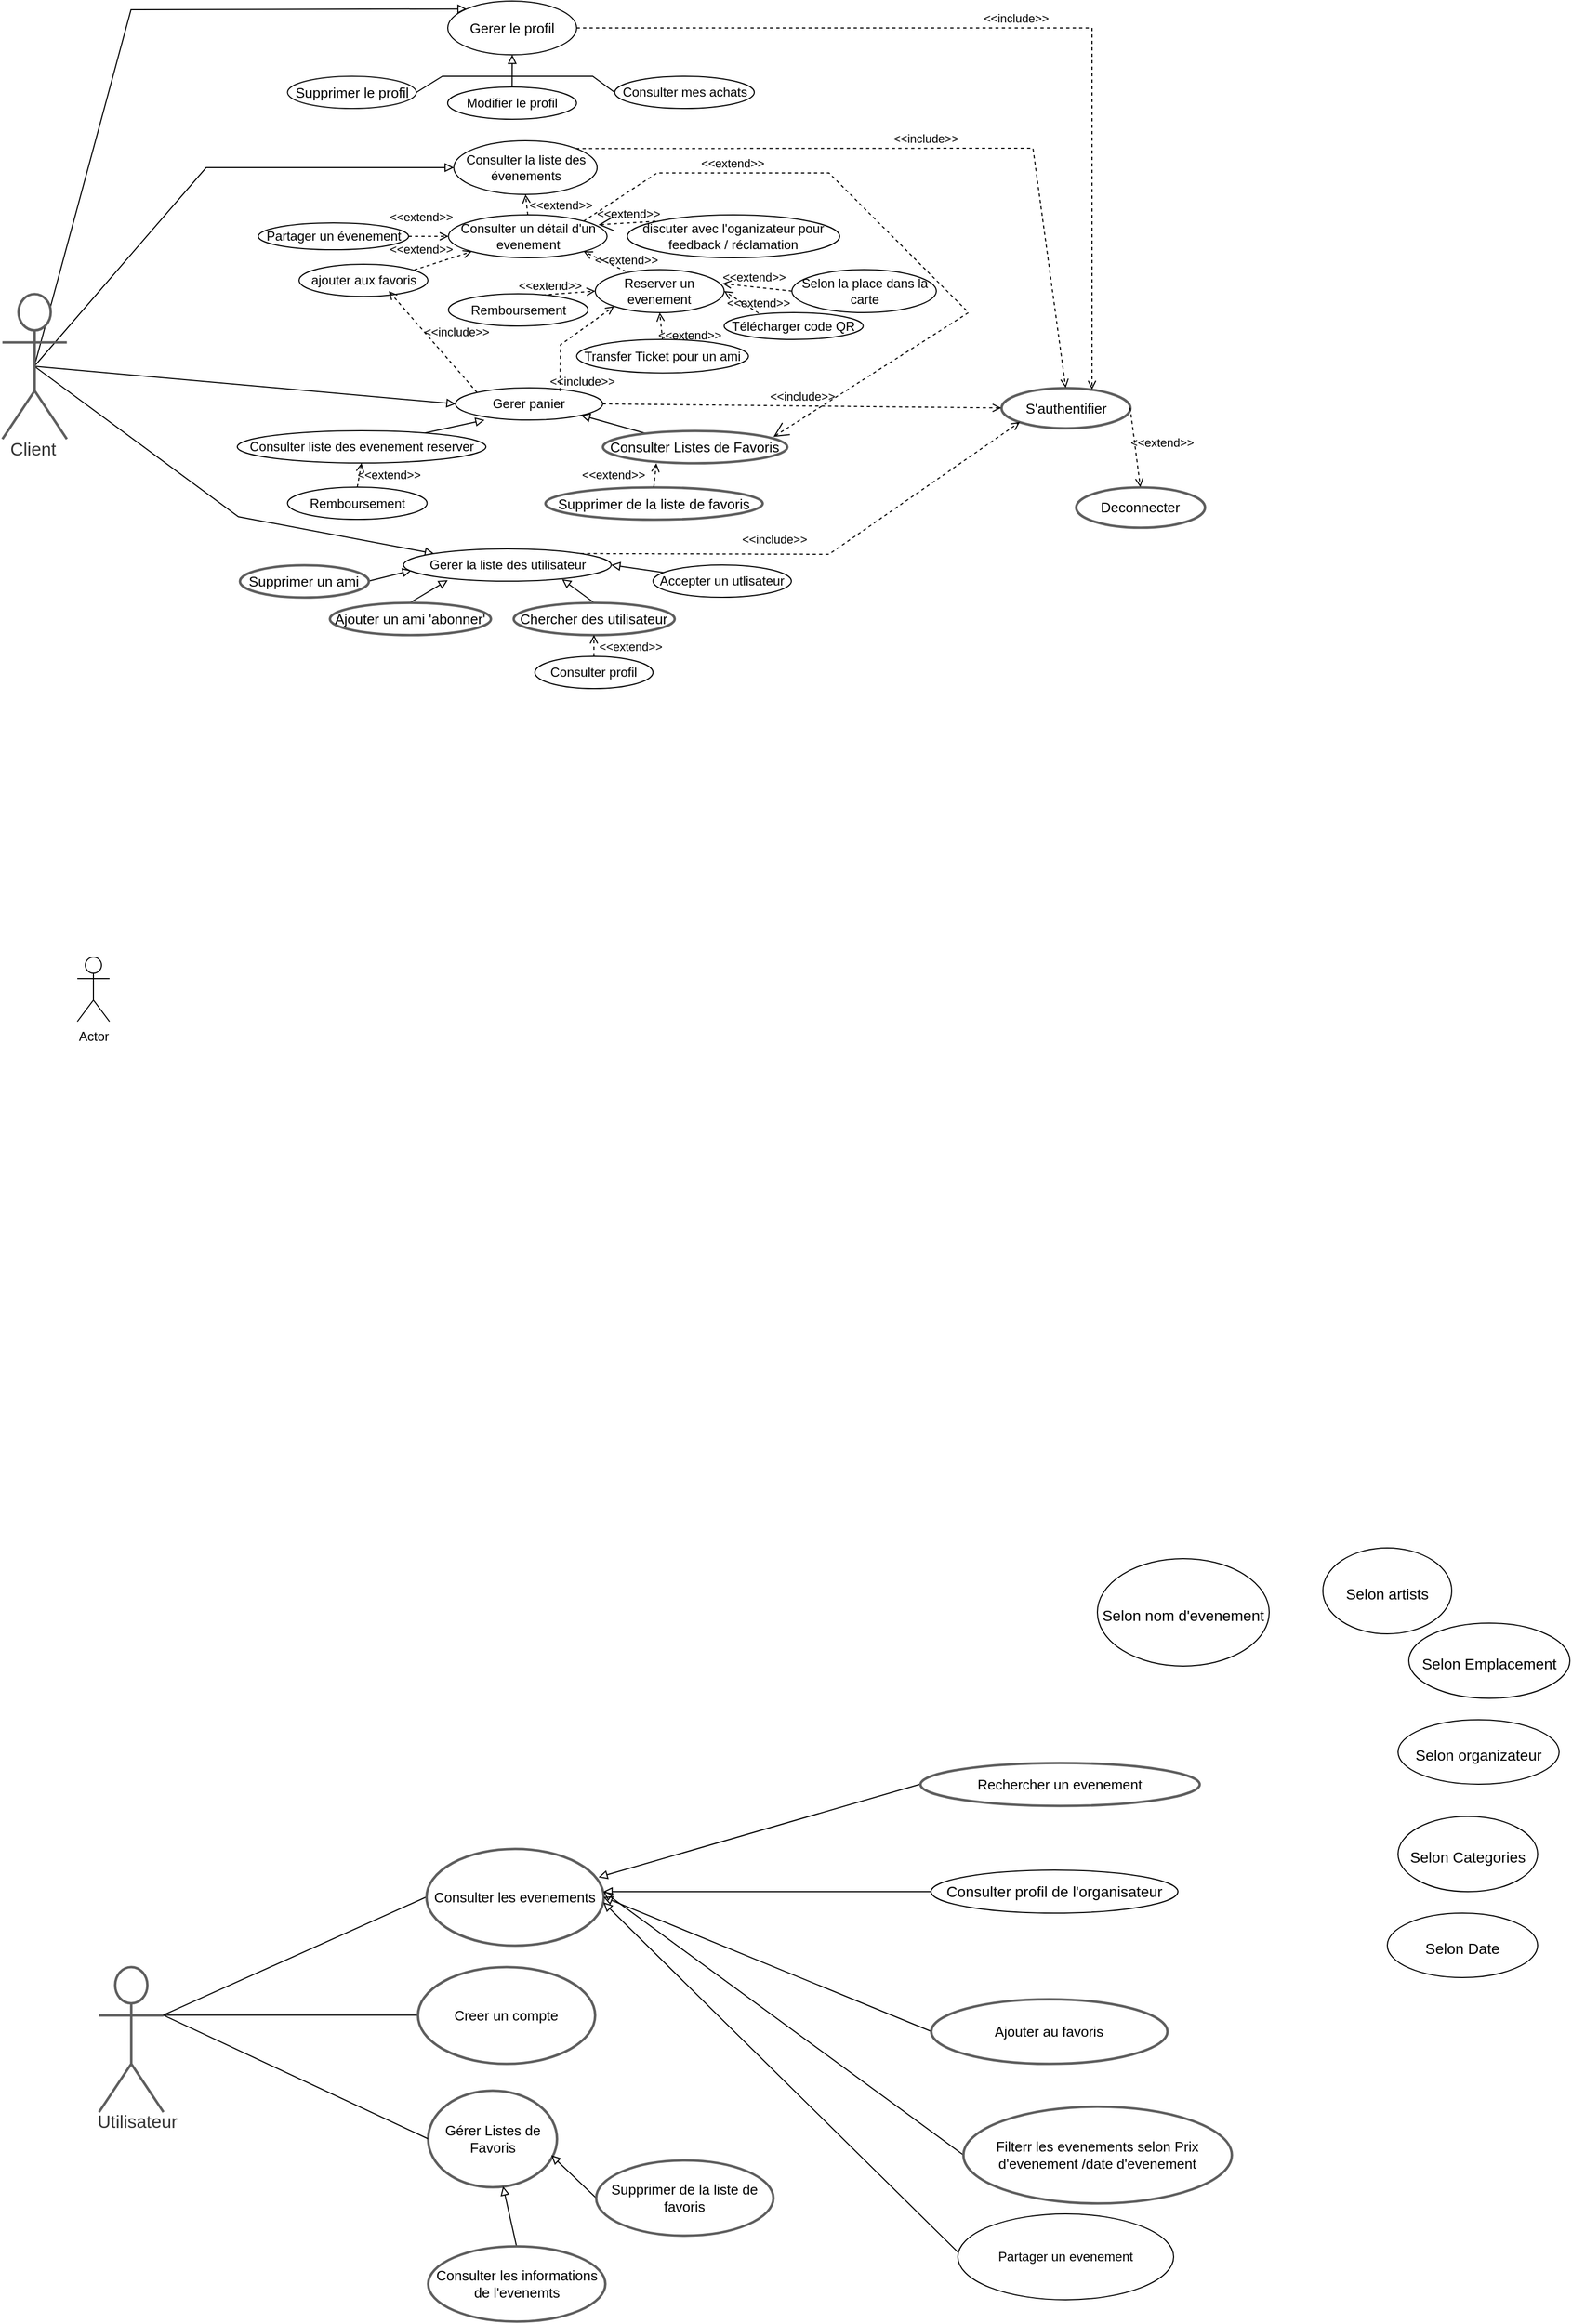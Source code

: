 <mxfile version="20.8.16" type="github">
  <diagram name="Page-1" id="ftNd-YgC9ZWd_KhuzdhC">
    <mxGraphModel dx="1050" dy="-297" grid="1" gridSize="10" guides="1" tooltips="1" connect="1" arrows="1" fold="1" page="1" pageScale="1" pageWidth="1169" pageHeight="827" math="0" shadow="0">
      <root>
        <mxCell id="0" />
        <mxCell id="1" parent="0" />
        <mxCell id="zlxw7EzZlGF5oyyQFBYH-38" style="edgeStyle=none;rounded=0;orthogonalLoop=1;jettySize=auto;html=1;exitX=0.5;exitY=0.5;exitDx=0;exitDy=0;exitPerimeter=0;entryX=0;entryY=0;entryDx=0;entryDy=0;endArrow=block;endFill=0;" parent="1" source="tYOuKYM6x3wthSHOWYr8-1" target="tYOuKYM6x3wthSHOWYr8-2" edge="1">
          <mxGeometry relative="1" as="geometry">
            <Array as="points">
              <mxPoint x="150" y="878" />
            </Array>
          </mxGeometry>
        </mxCell>
        <mxCell id="zlxw7EzZlGF5oyyQFBYH-39" style="edgeStyle=none;rounded=0;orthogonalLoop=1;jettySize=auto;html=1;exitX=0.5;exitY=0.5;exitDx=0;exitDy=0;exitPerimeter=0;entryX=0;entryY=0.5;entryDx=0;entryDy=0;endArrow=block;endFill=0;" parent="1" source="tYOuKYM6x3wthSHOWYr8-1" target="tYOuKYM6x3wthSHOWYr8-25" edge="1">
          <mxGeometry relative="1" as="geometry">
            <Array as="points">
              <mxPoint x="220" y="1025" />
            </Array>
          </mxGeometry>
        </mxCell>
        <mxCell id="zlxw7EzZlGF5oyyQFBYH-40" style="edgeStyle=none;rounded=0;orthogonalLoop=1;jettySize=auto;html=1;exitX=0.5;exitY=0.5;exitDx=0;exitDy=0;exitPerimeter=0;entryX=0;entryY=0.5;entryDx=0;entryDy=0;endArrow=block;endFill=0;" parent="1" source="tYOuKYM6x3wthSHOWYr8-1" target="zlxw7EzZlGF5oyyQFBYH-5" edge="1">
          <mxGeometry relative="1" as="geometry" />
        </mxCell>
        <mxCell id="zlxw7EzZlGF5oyyQFBYH-41" style="edgeStyle=none;rounded=0;orthogonalLoop=1;jettySize=auto;html=1;exitX=0.5;exitY=0.5;exitDx=0;exitDy=0;exitPerimeter=0;entryX=0;entryY=0;entryDx=0;entryDy=0;endArrow=block;endFill=0;" parent="1" source="tYOuKYM6x3wthSHOWYr8-1" target="tYOuKYM6x3wthSHOWYr8-19" edge="1">
          <mxGeometry relative="1" as="geometry">
            <Array as="points">
              <mxPoint x="250" y="1350" />
            </Array>
          </mxGeometry>
        </mxCell>
        <mxCell id="tYOuKYM6x3wthSHOWYr8-1" value="Client" style="html=1;overflow=block;blockSpacing=1;shape=umlActor;labelPosition=center;verticalLabelPosition=bottom;verticalAlign=top;whiteSpace=nowrap;fontSize=16.7;fontColor=#333333;align=center;spacing=0;strokeColor=#5e5e5e;strokeOpacity=100;rounded=1;absoluteArcSize=1;arcSize=9;strokeWidth=2.3;lucidId=Zoit8c.qYpQ7;" parent="1" vertex="1">
          <mxGeometry x="30" y="1142.5" width="60" height="135" as="geometry" />
        </mxCell>
        <mxCell id="tYOuKYM6x3wthSHOWYr8-2" value="Gerer le profil" style="html=1;overflow=block;blockSpacing=1;whiteSpace=wrap;ellipse;fontSize=13;spacing=3.8;strokeColor=#030303;strokeOpacity=100;rounded=1;absoluteArcSize=1;arcSize=9;strokeWidth=1;lucidId=3sitsereLQRn;" parent="1" vertex="1">
          <mxGeometry x="445" y="870" width="120" height="50" as="geometry" />
        </mxCell>
        <mxCell id="zlxw7EzZlGF5oyyQFBYH-35" style="edgeStyle=none;rounded=0;orthogonalLoop=1;jettySize=auto;html=1;exitX=0.5;exitY=0;exitDx=0;exitDy=0;entryX=0.213;entryY=0.97;entryDx=0;entryDy=0;entryPerimeter=0;endArrow=block;endFill=0;" parent="1" source="tYOuKYM6x3wthSHOWYr8-7" target="tYOuKYM6x3wthSHOWYr8-19" edge="1">
          <mxGeometry relative="1" as="geometry" />
        </mxCell>
        <mxCell id="tYOuKYM6x3wthSHOWYr8-7" value="Ajouter un ami &#39;abonner&#39;" style="html=1;overflow=block;blockSpacing=1;whiteSpace=wrap;ellipse;fontSize=13;spacing=3.8;strokeColor=#5e5e5e;strokeOpacity=100;rounded=1;absoluteArcSize=1;arcSize=9;strokeWidth=2.3;lucidId=yuiteOMJiaQA;" parent="1" vertex="1">
          <mxGeometry x="335" y="1430" width="150" height="30" as="geometry" />
        </mxCell>
        <mxCell id="zlxw7EzZlGF5oyyQFBYH-32" style="edgeStyle=none;rounded=0;orthogonalLoop=1;jettySize=auto;html=1;exitX=1;exitY=0.5;exitDx=0;exitDy=0;entryX=0.039;entryY=0.667;entryDx=0;entryDy=0;entryPerimeter=0;endArrow=block;endFill=0;" parent="1" source="tYOuKYM6x3wthSHOWYr8-9" target="tYOuKYM6x3wthSHOWYr8-19" edge="1">
          <mxGeometry relative="1" as="geometry" />
        </mxCell>
        <mxCell id="tYOuKYM6x3wthSHOWYr8-9" value="Supprimer un ami" style="html=1;overflow=block;blockSpacing=1;whiteSpace=wrap;ellipse;fontSize=13;spacing=3.8;strokeColor=#5e5e5e;strokeOpacity=100;rounded=1;absoluteArcSize=1;arcSize=9;strokeWidth=2.3;lucidId=Juitxt.MBrJM;" parent="1" vertex="1">
          <mxGeometry x="251.25" y="1395" width="120" height="30" as="geometry" />
        </mxCell>
        <mxCell id="zlxw7EzZlGF5oyyQFBYH-36" style="edgeStyle=none;rounded=0;orthogonalLoop=1;jettySize=auto;html=1;exitX=0.5;exitY=0;exitDx=0;exitDy=0;entryX=0.763;entryY=0.939;entryDx=0;entryDy=0;entryPerimeter=0;endArrow=block;endFill=0;" parent="1" source="tYOuKYM6x3wthSHOWYr8-11" target="tYOuKYM6x3wthSHOWYr8-19" edge="1">
          <mxGeometry relative="1" as="geometry" />
        </mxCell>
        <mxCell id="tYOuKYM6x3wthSHOWYr8-11" value="Chercher des utilisateur" style="html=1;overflow=block;blockSpacing=1;whiteSpace=wrap;ellipse;fontSize=13;spacing=3.8;strokeColor=#5e5e5e;strokeOpacity=100;rounded=1;absoluteArcSize=1;arcSize=9;strokeWidth=2.3;lucidId=SuitE4AoL12q;" parent="1" vertex="1">
          <mxGeometry x="506.13" y="1430" width="150" height="30" as="geometry" />
        </mxCell>
        <mxCell id="tYOuKYM6x3wthSHOWYr8-42" style="rounded=0;orthogonalLoop=1;jettySize=auto;html=1;entryX=0.5;entryY=1;entryDx=0;entryDy=0;endArrow=block;endFill=0;" parent="1" source="tYOuKYM6x3wthSHOWYr8-13" target="tYOuKYM6x3wthSHOWYr8-2" edge="1">
          <mxGeometry relative="1" as="geometry" />
        </mxCell>
        <mxCell id="tYOuKYM6x3wthSHOWYr8-13" value="Modifier le profil" style="ellipse;whiteSpace=wrap;html=1;" parent="1" vertex="1">
          <mxGeometry x="444.88" y="950" width="120" height="30" as="geometry" />
        </mxCell>
        <mxCell id="tYOuKYM6x3wthSHOWYr8-14" value="Reserver un evenement" style="ellipse;whiteSpace=wrap;html=1;" parent="1" vertex="1">
          <mxGeometry x="582.38" y="1120" width="120" height="40" as="geometry" />
        </mxCell>
        <mxCell id="tYOuKYM6x3wthSHOWYr8-16" value="Remboursement " style="ellipse;whiteSpace=wrap;html=1;" parent="1" vertex="1">
          <mxGeometry x="445.63" y="1142.5" width="130" height="30" as="geometry" />
        </mxCell>
        <mxCell id="tYOuKYM6x3wthSHOWYr8-18" value="Télécharger code QR" style="ellipse;whiteSpace=wrap;html=1;" parent="1" vertex="1">
          <mxGeometry x="702.38" y="1160" width="129.5" height="25" as="geometry" />
        </mxCell>
        <mxCell id="tYOuKYM6x3wthSHOWYr8-19" value="Gerer la liste des utilisateur" style="ellipse;whiteSpace=wrap;html=1;" parent="1" vertex="1">
          <mxGeometry x="403.75" y="1380" width="193.5" height="30" as="geometry" />
        </mxCell>
        <mxCell id="tYOuKYM6x3wthSHOWYr8-20" value="S&#39;authentifier" style="html=1;overflow=block;blockSpacing=1;whiteSpace=wrap;ellipse;fontSize=13;spacing=3.8;strokeColor=#5e5e5e;strokeOpacity=100;rounded=1;absoluteArcSize=1;arcSize=9;strokeWidth=2.3;lucidId=XvitAHHM73nt;" parent="1" vertex="1">
          <mxGeometry x="960.5" y="1230" width="120" height="37.5" as="geometry" />
        </mxCell>
        <mxCell id="tYOuKYM6x3wthSHOWYr8-22" value="Deconnecter" style="html=1;overflow=block;blockSpacing=1;whiteSpace=wrap;ellipse;fontSize=13;spacing=3.8;strokeColor=#5e5e5e;strokeOpacity=100;rounded=1;absoluteArcSize=1;arcSize=9;strokeWidth=2.3;lucidId=XvitmW9DInrr;" parent="1" vertex="1">
          <mxGeometry x="1030" y="1322.5" width="120" height="37.5" as="geometry" />
        </mxCell>
        <mxCell id="tYOuKYM6x3wthSHOWYr8-24" value="Supprimer le profil" style="html=1;overflow=block;blockSpacing=1;whiteSpace=wrap;ellipse;fontSize=13;spacing=3.8;strokeColor=#121212;strokeOpacity=100;rounded=1;absoluteArcSize=1;arcSize=9;strokeWidth=1;lucidId=jtitNFk_JNwB;" parent="1" vertex="1">
          <mxGeometry x="295.75" y="940" width="120" height="30" as="geometry" />
        </mxCell>
        <mxCell id="tYOuKYM6x3wthSHOWYr8-25" value="Consulter la liste des évenements" style="ellipse;whiteSpace=wrap;html=1;" parent="1" vertex="1">
          <mxGeometry x="450.63" y="1000" width="133.5" height="50" as="geometry" />
        </mxCell>
        <mxCell id="tYOuKYM6x3wthSHOWYr8-27" value="discuter avec l&#39;oganizateur pour feedback / réclamation" style="ellipse;whiteSpace=wrap;html=1;" parent="1" vertex="1">
          <mxGeometry x="612.25" y="1069" width="197.75" height="40" as="geometry" />
        </mxCell>
        <mxCell id="tYOuKYM6x3wthSHOWYr8-28" value="Transfer Ticket pour un ami" style="ellipse;whiteSpace=wrap;html=1;" parent="1" vertex="1">
          <mxGeometry x="565" y="1185" width="160" height="31.25" as="geometry" />
        </mxCell>
        <mxCell id="tYOuKYM6x3wthSHOWYr8-30" value="Partager un évenement" style="ellipse;whiteSpace=wrap;html=1;" parent="1" vertex="1">
          <mxGeometry x="268.5" y="1076.5" width="140" height="25" as="geometry" />
        </mxCell>
        <mxCell id="tYOuKYM6x3wthSHOWYr8-32" value="Consulter un détail d&#39;un evenement" style="ellipse;whiteSpace=wrap;html=1;" parent="1" vertex="1">
          <mxGeometry x="445.63" y="1069" width="147.75" height="40" as="geometry" />
        </mxCell>
        <mxCell id="tYOuKYM6x3wthSHOWYr8-35" value="Consulter mes achats" style="ellipse;whiteSpace=wrap;html=1;" parent="1" vertex="1">
          <mxGeometry x="600.5" y="940" width="130" height="30" as="geometry" />
        </mxCell>
        <mxCell id="tYOuKYM6x3wthSHOWYr8-39" value="" style="endArrow=none;html=1;rounded=0;exitX=1;exitY=0.5;exitDx=0;exitDy=0;entryX=0;entryY=0.5;entryDx=0;entryDy=0;" parent="1" source="tYOuKYM6x3wthSHOWYr8-24" target="tYOuKYM6x3wthSHOWYr8-35" edge="1">
          <mxGeometry width="50" height="50" relative="1" as="geometry">
            <mxPoint x="422.12" y="930.23" as="sourcePoint" />
            <mxPoint x="465" y="930" as="targetPoint" />
            <Array as="points">
              <mxPoint x="440" y="940" />
              <mxPoint x="580" y="940" />
            </Array>
          </mxGeometry>
        </mxCell>
        <mxCell id="tYOuKYM6x3wthSHOWYr8-50" value="Actor" style="shape=umlActor;verticalLabelPosition=bottom;verticalAlign=top;html=1;outlineConnect=0;" parent="1" vertex="1">
          <mxGeometry x="100" y="1760" width="30" height="60" as="geometry" />
        </mxCell>
        <mxCell id="tYOuKYM6x3wthSHOWYr8-86" style="rounded=0;orthogonalLoop=1;jettySize=auto;html=1;exitX=1;exitY=0.333;exitDx=0;exitDy=0;exitPerimeter=0;entryX=0;entryY=0.5;entryDx=0;entryDy=0;endArrow=none;endFill=0;" parent="1" source="tYOuKYM6x3wthSHOWYr8-88" target="tYOuKYM6x3wthSHOWYr8-89" edge="1">
          <mxGeometry relative="1" as="geometry" />
        </mxCell>
        <mxCell id="tYOuKYM6x3wthSHOWYr8-87" style="edgeStyle=none;rounded=0;orthogonalLoop=1;jettySize=auto;html=1;exitX=1;exitY=0.333;exitDx=0;exitDy=0;exitPerimeter=0;entryX=0;entryY=0.5;entryDx=0;entryDy=0;endArrow=none;endFill=0;" parent="1" source="tYOuKYM6x3wthSHOWYr8-88" target="tYOuKYM6x3wthSHOWYr8-91" edge="1">
          <mxGeometry relative="1" as="geometry" />
        </mxCell>
        <mxCell id="tYOuKYM6x3wthSHOWYr8-88" value="Utilisateur" style="html=1;overflow=block;blockSpacing=1;shape=umlActor;labelPosition=center;verticalLabelPosition=bottom;verticalAlign=top;whiteSpace=nowrap;fontSize=16.7;fontColor=#333333;align=center;spacing=0;strokeColor=#5e5e5e;strokeOpacity=100;rounded=1;absoluteArcSize=1;arcSize=9;strokeWidth=2.3;lucidId=8mitzC-ZQj-q;" parent="1" vertex="1">
          <mxGeometry x="120" y="2700" width="60" height="135" as="geometry" />
        </mxCell>
        <mxCell id="tYOuKYM6x3wthSHOWYr8-89" value="Consulter les evenements" style="html=1;overflow=block;blockSpacing=1;whiteSpace=wrap;ellipse;fontSize=13;spacing=3.8;strokeColor=#5e5e5e;strokeOpacity=100;rounded=1;absoluteArcSize=1;arcSize=9;strokeWidth=2.3;lucidId=soitjvf58P_N;" parent="1" vertex="1">
          <mxGeometry x="425" y="2590" width="165" height="90" as="geometry" />
        </mxCell>
        <mxCell id="tYOuKYM6x3wthSHOWYr8-90" value="" style="html=1;jettySize=18;whiteSpace=wrap;fontSize=13;strokeColor=#5E5E5E;strokeWidth=1.5;rounded=1;arcSize=12;edgeStyle=orthogonalEdgeStyle;startArrow=none;endArrow=block;endFill=1;lucidId=mpitS5lhm7C1;" parent="1" edge="1">
          <mxGeometry width="100" height="100" relative="1" as="geometry">
            <Array as="points" />
            <mxPoint x="676" y="2759" as="sourcePoint" />
            <mxPoint x="676" y="2759" as="targetPoint" />
          </mxGeometry>
        </mxCell>
        <mxCell id="tYOuKYM6x3wthSHOWYr8-91" value="Creer un compte" style="html=1;overflow=block;blockSpacing=1;whiteSpace=wrap;ellipse;fontSize=13;spacing=3.8;strokeColor=#5e5e5e;strokeOpacity=100;rounded=1;absoluteArcSize=1;arcSize=9;strokeWidth=2.3;lucidId=KpitLF8Kvkj4;" parent="1" vertex="1">
          <mxGeometry x="417" y="2700" width="165" height="90" as="geometry" />
        </mxCell>
        <mxCell id="tYOuKYM6x3wthSHOWYr8-92" style="edgeStyle=none;rounded=0;orthogonalLoop=1;jettySize=auto;html=1;exitX=0;exitY=0.5;exitDx=0;exitDy=0;entryX=0.972;entryY=0.296;entryDx=0;entryDy=0;fontSize=14;endArrow=block;endFill=0;entryPerimeter=0;" parent="1" source="tYOuKYM6x3wthSHOWYr8-93" target="tYOuKYM6x3wthSHOWYr8-89" edge="1">
          <mxGeometry relative="1" as="geometry">
            <Array as="points" />
          </mxGeometry>
        </mxCell>
        <mxCell id="tYOuKYM6x3wthSHOWYr8-93" value="&lt;div&gt;Rechercher un evenement &lt;br&gt;&lt;/div&gt;" style="html=1;overflow=block;blockSpacing=1;whiteSpace=wrap;ellipse;fontSize=13;spacing=3.8;strokeColor=#5e5e5e;strokeOpacity=100;rounded=1;absoluteArcSize=1;arcSize=9;strokeWidth=2.3;lucidId=.BitsejxpJ_f;" parent="1" vertex="1">
          <mxGeometry x="885" y="2510" width="260" height="40" as="geometry" />
        </mxCell>
        <mxCell id="tYOuKYM6x3wthSHOWYr8-94" style="edgeStyle=none;rounded=0;orthogonalLoop=1;jettySize=auto;html=1;exitX=0;exitY=0.5;exitDx=0;exitDy=0;fontSize=14;endArrow=block;endFill=0;" parent="1" source="tYOuKYM6x3wthSHOWYr8-95" edge="1">
          <mxGeometry relative="1" as="geometry">
            <mxPoint x="590" y="2630" as="targetPoint" />
          </mxGeometry>
        </mxCell>
        <mxCell id="tYOuKYM6x3wthSHOWYr8-95" value="Filterr les evenements selon Prix d&#39;evenement /date d&#39;evenement" style="html=1;overflow=block;blockSpacing=1;whiteSpace=wrap;ellipse;fontSize=13;spacing=3.8;strokeColor=#5e5e5e;strokeOpacity=100;rounded=1;absoluteArcSize=1;arcSize=9;strokeWidth=2.3;lucidId=.BitsejxpJ_f;" parent="1" vertex="1">
          <mxGeometry x="925" y="2830" width="250" height="90" as="geometry" />
        </mxCell>
        <mxCell id="tYOuKYM6x3wthSHOWYr8-96" value="" style="edgeStyle=none;rounded=0;orthogonalLoop=1;jettySize=auto;html=1;fontSize=14;endArrow=block;endFill=0;" parent="1" source="tYOuKYM6x3wthSHOWYr8-97" edge="1">
          <mxGeometry relative="1" as="geometry">
            <mxPoint x="590" y="2630" as="targetPoint" />
          </mxGeometry>
        </mxCell>
        <mxCell id="tYOuKYM6x3wthSHOWYr8-97" value="&lt;font style=&quot;font-size: 14px;&quot;&gt;Consulter profil de l&#39;organisateur&lt;/font&gt;" style="ellipse;whiteSpace=wrap;html=1;" parent="1" vertex="1">
          <mxGeometry x="895" y="2610" width="230" height="40" as="geometry" />
        </mxCell>
        <mxCell id="tYOuKYM6x3wthSHOWYr8-98" style="edgeStyle=none;rounded=0;orthogonalLoop=1;jettySize=auto;html=1;exitX=0;exitY=0.5;exitDx=0;exitDy=0;fontSize=14;endArrow=block;endFill=0;" parent="1" edge="1">
          <mxGeometry relative="1" as="geometry">
            <mxPoint x="590" y="2640" as="targetPoint" />
            <mxPoint x="924.5" y="2970" as="sourcePoint" />
          </mxGeometry>
        </mxCell>
        <mxCell id="tYOuKYM6x3wthSHOWYr8-99" value="Partager un evenement" style="ellipse;whiteSpace=wrap;html=1;" parent="1" vertex="1">
          <mxGeometry x="920" y="2930" width="201" height="80" as="geometry" />
        </mxCell>
        <mxCell id="tYOuKYM6x3wthSHOWYr8-100" style="edgeStyle=none;rounded=0;orthogonalLoop=1;jettySize=auto;html=1;exitX=0;exitY=0.5;exitDx=0;exitDy=0;entryX=1;entryY=0.5;entryDx=0;entryDy=0;fontSize=14;endArrow=block;endFill=0;" parent="1" source="tYOuKYM6x3wthSHOWYr8-101" target="tYOuKYM6x3wthSHOWYr8-89" edge="1">
          <mxGeometry relative="1" as="geometry" />
        </mxCell>
        <mxCell id="tYOuKYM6x3wthSHOWYr8-101" value="Ajouter au favoris" style="html=1;overflow=block;blockSpacing=1;whiteSpace=wrap;ellipse;fontSize=13;spacing=3.8;strokeColor=#5e5e5e;strokeOpacity=100;rounded=1;absoluteArcSize=1;arcSize=9;strokeWidth=2.3;lucidId=.BitsejxpJ_f;" parent="1" vertex="1">
          <mxGeometry x="895" y="2730" width="220" height="60" as="geometry" />
        </mxCell>
        <mxCell id="tYOuKYM6x3wthSHOWYr8-102" value="&lt;div&gt;&lt;font style=&quot;font-size: 14px;&quot;&gt;Selon &lt;font style=&quot;font-size: 14px;&quot;&gt;organizateur&lt;/font&gt;&lt;/font&gt;&lt;/div&gt;" style="ellipse;whiteSpace=wrap;html=1;fontSize=24;" parent="1" vertex="1">
          <mxGeometry x="1330" y="2470" width="150" height="60" as="geometry" />
        </mxCell>
        <mxCell id="tYOuKYM6x3wthSHOWYr8-103" value="&lt;font style=&quot;font-size: 14px;&quot;&gt;Selon artists&lt;/font&gt;" style="ellipse;whiteSpace=wrap;html=1;fontSize=24;" parent="1" vertex="1">
          <mxGeometry x="1260" y="2310" width="120" height="80" as="geometry" />
        </mxCell>
        <mxCell id="tYOuKYM6x3wthSHOWYr8-104" value="&lt;font style=&quot;font-size: 14px;&quot;&gt;Selon nom d&#39;evenement&lt;/font&gt;" style="ellipse;whiteSpace=wrap;html=1;fontSize=24;" parent="1" vertex="1">
          <mxGeometry x="1050" y="2320" width="160" height="100" as="geometry" />
        </mxCell>
        <mxCell id="tYOuKYM6x3wthSHOWYr8-105" value="&lt;div&gt;&lt;font style=&quot;font-size: 14px;&quot;&gt;Selon &lt;font style=&quot;font-size: 14px;&quot;&gt;Date&lt;/font&gt;&lt;/font&gt;&lt;/div&gt;" style="ellipse;whiteSpace=wrap;html=1;fontSize=24;" parent="1" vertex="1">
          <mxGeometry x="1320" y="2650" width="140" height="60" as="geometry" />
        </mxCell>
        <mxCell id="tYOuKYM6x3wthSHOWYr8-106" value="&lt;div&gt;&lt;font style=&quot;font-size: 14px;&quot;&gt;Selon &lt;font style=&quot;font-size: 14px;&quot;&gt;Emplacement&lt;/font&gt;&lt;/font&gt;&lt;/div&gt;" style="ellipse;whiteSpace=wrap;html=1;fontSize=24;" parent="1" vertex="1">
          <mxGeometry x="1340" y="2380" width="150" height="70" as="geometry" />
        </mxCell>
        <mxCell id="tYOuKYM6x3wthSHOWYr8-107" value="&lt;div&gt;&lt;font style=&quot;font-size: 14px;&quot;&gt;Selon &lt;font style=&quot;font-size: 14px;&quot;&gt;Categories&lt;/font&gt;&lt;/font&gt;&lt;/div&gt;" style="ellipse;whiteSpace=wrap;html=1;fontSize=24;" parent="1" vertex="1">
          <mxGeometry x="1330" y="2560" width="130" height="70" as="geometry" />
        </mxCell>
        <mxCell id="tYOuKYM6x3wthSHOWYr8-108" value="Gérer Listes de Favoris " style="html=1;overflow=block;blockSpacing=1;whiteSpace=wrap;ellipse;fontSize=13;spacing=3.8;strokeColor=#5e5e5e;strokeOpacity=100;rounded=1;absoluteArcSize=1;arcSize=9;strokeWidth=2.3;lucidId=atit3Y5sFF7p;" parent="1" vertex="1">
          <mxGeometry x="426.5" y="2815" width="120" height="90" as="geometry" />
        </mxCell>
        <mxCell id="tYOuKYM6x3wthSHOWYr8-109" style="edgeStyle=none;rounded=0;orthogonalLoop=1;jettySize=auto;html=1;exitX=0;exitY=0.5;exitDx=0;exitDy=0;fontSize=14;endArrow=block;endFill=0;entryX=0.958;entryY=0.671;entryDx=0;entryDy=0;entryPerimeter=0;" parent="1" source="tYOuKYM6x3wthSHOWYr8-110" target="tYOuKYM6x3wthSHOWYr8-108" edge="1">
          <mxGeometry relative="1" as="geometry">
            <mxPoint x="550" y="2850" as="targetPoint" />
          </mxGeometry>
        </mxCell>
        <mxCell id="tYOuKYM6x3wthSHOWYr8-110" value="Supprimer de la liste de favoris" style="html=1;overflow=block;blockSpacing=1;whiteSpace=wrap;ellipse;fontSize=13;spacing=3.8;strokeColor=#5e5e5e;strokeOpacity=100;rounded=1;absoluteArcSize=1;arcSize=9;strokeWidth=2.3;lucidId=atit3Y5sFF7p;" parent="1" vertex="1">
          <mxGeometry x="583" y="2880" width="165" height="70" as="geometry" />
        </mxCell>
        <mxCell id="tYOuKYM6x3wthSHOWYr8-111" style="edgeStyle=none;rounded=0;orthogonalLoop=1;jettySize=auto;html=1;exitX=0.5;exitY=0;exitDx=0;exitDy=0;fontSize=14;endArrow=block;endFill=0;" parent="1" source="tYOuKYM6x3wthSHOWYr8-112" target="tYOuKYM6x3wthSHOWYr8-108" edge="1">
          <mxGeometry relative="1" as="geometry" />
        </mxCell>
        <mxCell id="tYOuKYM6x3wthSHOWYr8-112" value="Consulter les informations de l&#39;evenemts" style="html=1;overflow=block;blockSpacing=1;whiteSpace=wrap;ellipse;fontSize=13;spacing=3.8;strokeColor=#5e5e5e;strokeOpacity=100;rounded=1;absoluteArcSize=1;arcSize=9;strokeWidth=2.3;lucidId=atit3Y5sFF7p;" parent="1" vertex="1">
          <mxGeometry x="426.5" y="2960" width="165" height="70" as="geometry" />
        </mxCell>
        <mxCell id="tYOuKYM6x3wthSHOWYr8-113" style="edgeStyle=none;rounded=0;orthogonalLoop=1;jettySize=auto;html=1;exitX=1;exitY=0.333;exitDx=0;exitDy=0;exitPerimeter=0;entryX=0;entryY=0.5;entryDx=0;entryDy=0;endArrow=none;endFill=0;" parent="1" source="tYOuKYM6x3wthSHOWYr8-88" target="tYOuKYM6x3wthSHOWYr8-108" edge="1">
          <mxGeometry relative="1" as="geometry">
            <mxPoint x="190" y="2755" as="sourcePoint" />
            <mxPoint x="427.0" y="2755" as="targetPoint" />
          </mxGeometry>
        </mxCell>
        <mxCell id="zlxw7EzZlGF5oyyQFBYH-34" style="edgeStyle=none;rounded=0;orthogonalLoop=1;jettySize=auto;html=1;entryX=1;entryY=0.5;entryDx=0;entryDy=0;endArrow=block;endFill=0;" parent="1" source="tYOuKYM6x3wthSHOWYr8-114" target="tYOuKYM6x3wthSHOWYr8-19" edge="1">
          <mxGeometry relative="1" as="geometry" />
        </mxCell>
        <mxCell id="tYOuKYM6x3wthSHOWYr8-114" value="Accepter un utlisateur" style="ellipse;whiteSpace=wrap;html=1;" parent="1" vertex="1">
          <mxGeometry x="636.13" y="1395" width="128.87" height="30" as="geometry" />
        </mxCell>
        <mxCell id="zlxw7EzZlGF5oyyQFBYH-4" value="Consulter profil" style="ellipse;whiteSpace=wrap;html=1;" parent="1" vertex="1">
          <mxGeometry x="526.13" y="1480" width="110" height="30" as="geometry" />
        </mxCell>
        <mxCell id="zlxw7EzZlGF5oyyQFBYH-5" value="Gerer panier" style="ellipse;whiteSpace=wrap;html=1;" parent="1" vertex="1">
          <mxGeometry x="452.25" y="1230" width="137" height="30" as="geometry" />
        </mxCell>
        <mxCell id="zlxw7EzZlGF5oyyQFBYH-22" style="edgeStyle=none;rounded=0;orthogonalLoop=1;jettySize=auto;html=1;entryX=1;entryY=1;entryDx=0;entryDy=0;endArrow=block;endFill=0;" parent="1" source="zlxw7EzZlGF5oyyQFBYH-6" target="zlxw7EzZlGF5oyyQFBYH-5" edge="1">
          <mxGeometry relative="1" as="geometry" />
        </mxCell>
        <mxCell id="zlxw7EzZlGF5oyyQFBYH-6" value="Consulter Listes de Favoris " style="html=1;overflow=block;blockSpacing=1;whiteSpace=wrap;ellipse;fontSize=13;spacing=3.8;strokeColor=#5e5e5e;strokeOpacity=100;rounded=1;absoluteArcSize=1;arcSize=9;strokeWidth=2.3;lucidId=atit3Y5sFF7p;" parent="1" vertex="1">
          <mxGeometry x="589.25" y="1270" width="171.75" height="30" as="geometry" />
        </mxCell>
        <mxCell id="zlxw7EzZlGF5oyyQFBYH-8" value="Supprimer de la liste de favoris" style="html=1;overflow=block;blockSpacing=1;whiteSpace=wrap;ellipse;fontSize=13;spacing=3.8;strokeColor=#5e5e5e;strokeOpacity=100;rounded=1;absoluteArcSize=1;arcSize=9;strokeWidth=2.3;lucidId=atit3Y5sFF7p;" parent="1" vertex="1">
          <mxGeometry x="535.75" y="1322.5" width="202.25" height="30" as="geometry" />
        </mxCell>
        <mxCell id="zlxw7EzZlGF5oyyQFBYH-23" style="edgeStyle=none;rounded=0;orthogonalLoop=1;jettySize=auto;html=1;entryX=0.197;entryY=1;entryDx=0;entryDy=0;entryPerimeter=0;endArrow=block;endFill=0;" parent="1" source="zlxw7EzZlGF5oyyQFBYH-11" target="zlxw7EzZlGF5oyyQFBYH-5" edge="1">
          <mxGeometry relative="1" as="geometry" />
        </mxCell>
        <mxCell id="zlxw7EzZlGF5oyyQFBYH-11" value="Consulter liste des evenement reserver" style="ellipse;whiteSpace=wrap;html=1;" parent="1" vertex="1">
          <mxGeometry x="249" y="1270" width="231.5" height="30" as="geometry" />
        </mxCell>
        <mxCell id="zlxw7EzZlGF5oyyQFBYH-12" value="ajouter aux favoris" style="ellipse;whiteSpace=wrap;html=1;" parent="1" vertex="1">
          <mxGeometry x="306.5" y="1115" width="120" height="30" as="geometry" />
        </mxCell>
        <mxCell id="zlxw7EzZlGF5oyyQFBYH-13" value="&amp;lt;&amp;lt;extend&amp;gt;&amp;gt;" style="html=1;verticalAlign=bottom;labelBackgroundColor=none;endArrow=open;endFill=0;dashed=1;rounded=0;entryX=0.5;entryY=1;entryDx=0;entryDy=0;exitX=0.5;exitY=0;exitDx=0;exitDy=0;" parent="1" source="tYOuKYM6x3wthSHOWYr8-32" target="tYOuKYM6x3wthSHOWYr8-25" edge="1">
          <mxGeometry x="-1" y="-30" width="160" relative="1" as="geometry">
            <mxPoint x="480" y="1160" as="sourcePoint" />
            <mxPoint x="640" y="1160" as="targetPoint" />
            <mxPoint x="1" y="3" as="offset" />
          </mxGeometry>
        </mxCell>
        <mxCell id="zlxw7EzZlGF5oyyQFBYH-14" value="&amp;lt;&amp;lt;extend&amp;gt;&amp;gt;" style="html=1;verticalAlign=bottom;labelBackgroundColor=none;endArrow=open;endFill=0;dashed=1;rounded=0;exitX=1;exitY=0.5;exitDx=0;exitDy=0;entryX=0;entryY=0.5;entryDx=0;entryDy=0;" parent="1" source="tYOuKYM6x3wthSHOWYr8-30" target="tYOuKYM6x3wthSHOWYr8-32" edge="1">
          <mxGeometry x="-0.381" y="9" width="160" relative="1" as="geometry">
            <mxPoint x="440" y="1130" as="sourcePoint" />
            <mxPoint x="600" y="1130" as="targetPoint" />
            <mxPoint as="offset" />
          </mxGeometry>
        </mxCell>
        <mxCell id="zlxw7EzZlGF5oyyQFBYH-15" value="&amp;lt;&amp;lt;extend&amp;gt;&amp;gt;" style="html=1;verticalAlign=bottom;labelBackgroundColor=none;endArrow=open;endFill=0;dashed=1;rounded=0;entryX=1;entryY=1;entryDx=0;entryDy=0;exitX=0.238;exitY=0.043;exitDx=0;exitDy=0;exitPerimeter=0;" parent="1" source="tYOuKYM6x3wthSHOWYr8-14" target="tYOuKYM6x3wthSHOWYr8-32" edge="1">
          <mxGeometry x="-0.966" y="-2" width="160" relative="1" as="geometry">
            <mxPoint x="500" y="1140" as="sourcePoint" />
            <mxPoint x="660" y="1140" as="targetPoint" />
            <mxPoint as="offset" />
          </mxGeometry>
        </mxCell>
        <mxCell id="zlxw7EzZlGF5oyyQFBYH-16" value="&amp;lt;&amp;lt;extend&amp;gt;&amp;gt;" style="html=1;verticalAlign=bottom;labelBackgroundColor=none;endArrow=open;endFill=0;dashed=1;rounded=0;exitX=0.895;exitY=0.176;exitDx=0;exitDy=0;exitPerimeter=0;entryX=0;entryY=1;entryDx=0;entryDy=0;" parent="1" source="zlxw7EzZlGF5oyyQFBYH-12" target="tYOuKYM6x3wthSHOWYr8-32" edge="1">
          <mxGeometry x="-0.681" y="8" width="160" relative="1" as="geometry">
            <mxPoint x="500" y="1140" as="sourcePoint" />
            <mxPoint x="660" y="1140" as="targetPoint" />
            <mxPoint as="offset" />
          </mxGeometry>
        </mxCell>
        <mxCell id="zlxw7EzZlGF5oyyQFBYH-17" value="&amp;lt;&amp;lt;include&amp;gt;&amp;gt;" style="html=1;verticalAlign=bottom;labelBackgroundColor=none;endArrow=open;endFill=0;dashed=1;rounded=0;entryX=0;entryY=1;entryDx=0;entryDy=0;exitX=0.71;exitY=0.105;exitDx=0;exitDy=0;exitPerimeter=0;" parent="1" source="zlxw7EzZlGF5oyyQFBYH-5" target="tYOuKYM6x3wthSHOWYr8-14" edge="1">
          <mxGeometry x="-0.996" y="-20" width="160" relative="1" as="geometry">
            <mxPoint x="530" y="1260" as="sourcePoint" />
            <mxPoint x="690" y="1260" as="targetPoint" />
            <Array as="points">
              <mxPoint x="550" y="1190" />
            </Array>
            <mxPoint as="offset" />
          </mxGeometry>
        </mxCell>
        <mxCell id="zlxw7EzZlGF5oyyQFBYH-18" value="&amp;lt;&amp;lt;include&amp;gt;&amp;gt;" style="html=1;verticalAlign=bottom;labelBackgroundColor=none;endArrow=open;endFill=0;dashed=1;rounded=0;entryX=0.696;entryY=0.833;entryDx=0;entryDy=0;entryPerimeter=0;exitX=0;exitY=0;exitDx=0;exitDy=0;" parent="1" source="zlxw7EzZlGF5oyyQFBYH-5" target="zlxw7EzZlGF5oyyQFBYH-12" edge="1">
          <mxGeometry x="-0.225" y="-16" width="160" relative="1" as="geometry">
            <mxPoint x="530" y="1260" as="sourcePoint" />
            <mxPoint x="690" y="1260" as="targetPoint" />
            <mxPoint as="offset" />
          </mxGeometry>
        </mxCell>
        <mxCell id="zlxw7EzZlGF5oyyQFBYH-19" value="&amp;lt;&amp;lt;extend&amp;gt;&amp;gt;" style="edgeStyle=none;html=1;startArrow=open;endArrow=none;startSize=12;verticalAlign=bottom;dashed=1;labelBackgroundColor=none;rounded=0;exitX=0.946;exitY=0.23;exitDx=0;exitDy=0;exitPerimeter=0;entryX=0;entryY=0;entryDx=0;entryDy=0;" parent="1" source="tYOuKYM6x3wthSHOWYr8-32" target="tYOuKYM6x3wthSHOWYr8-27" edge="1">
          <mxGeometry width="160" relative="1" as="geometry">
            <mxPoint x="605" y="1050" as="sourcePoint" />
            <mxPoint x="765" y="1050" as="targetPoint" />
          </mxGeometry>
        </mxCell>
        <mxCell id="zlxw7EzZlGF5oyyQFBYH-21" value="Remboursement " style="ellipse;whiteSpace=wrap;html=1;" parent="1" vertex="1">
          <mxGeometry x="295.75" y="1322.5" width="130" height="30" as="geometry" />
        </mxCell>
        <mxCell id="zlxw7EzZlGF5oyyQFBYH-24" value="&amp;lt;&amp;lt;extend&amp;gt;&amp;gt;" style="html=1;verticalAlign=bottom;labelBackgroundColor=none;endArrow=open;endFill=0;dashed=1;rounded=0;exitX=0.5;exitY=0;exitDx=0;exitDy=0;entryX=0.5;entryY=1;entryDx=0;entryDy=0;" parent="1" source="zlxw7EzZlGF5oyyQFBYH-21" target="zlxw7EzZlGF5oyyQFBYH-11" edge="1">
          <mxGeometry x="-0.348" y="-28" width="160" relative="1" as="geometry">
            <mxPoint x="329.02" y="1317.12" as="sourcePoint" />
            <mxPoint x="382.472" y="1300.005" as="targetPoint" />
            <mxPoint as="offset" />
          </mxGeometry>
        </mxCell>
        <mxCell id="zlxw7EzZlGF5oyyQFBYH-25" value="&amp;lt;&amp;lt;extend&amp;gt;&amp;gt;" style="edgeStyle=none;html=1;startArrow=open;endArrow=none;startSize=12;verticalAlign=bottom;dashed=1;labelBackgroundColor=none;rounded=0;exitX=0.926;exitY=0.192;exitDx=0;exitDy=0;exitPerimeter=0;entryX=1;entryY=0;entryDx=0;entryDy=0;" parent="1" source="zlxw7EzZlGF5oyyQFBYH-6" target="tYOuKYM6x3wthSHOWYr8-32" edge="1">
          <mxGeometry x="0.525" width="160" relative="1" as="geometry">
            <mxPoint x="690" y="1200" as="sourcePoint" />
            <mxPoint x="850" y="1200" as="targetPoint" />
            <Array as="points">
              <mxPoint x="930" y="1160" />
              <mxPoint x="800" y="1030" />
              <mxPoint x="640" y="1030" />
            </Array>
            <mxPoint as="offset" />
          </mxGeometry>
        </mxCell>
        <mxCell id="zlxw7EzZlGF5oyyQFBYH-26" value="&amp;lt;&amp;lt;extend&amp;gt;&amp;gt;" style="html=1;verticalAlign=bottom;labelBackgroundColor=none;endArrow=open;endFill=0;dashed=1;rounded=0;exitX=0.5;exitY=0;exitDx=0;exitDy=0;entryX=0.291;entryY=1.007;entryDx=0;entryDy=0;entryPerimeter=0;" parent="1" source="zlxw7EzZlGF5oyyQFBYH-8" target="zlxw7EzZlGF5oyyQFBYH-6" edge="1">
          <mxGeometry x="-1" y="38" width="160" relative="1" as="geometry">
            <mxPoint x="679.25" y="1310" as="sourcePoint" />
            <mxPoint x="839.25" y="1310" as="targetPoint" />
            <mxPoint y="1" as="offset" />
          </mxGeometry>
        </mxCell>
        <mxCell id="zlxw7EzZlGF5oyyQFBYH-29" value="&amp;lt;&amp;lt;extend&amp;gt;&amp;gt;" style="html=1;verticalAlign=bottom;labelBackgroundColor=none;endArrow=open;endFill=0;dashed=1;rounded=0;entryX=0;entryY=0.5;entryDx=0;entryDy=0;exitX=0.673;exitY=0.037;exitDx=0;exitDy=0;exitPerimeter=0;" parent="1" source="tYOuKYM6x3wthSHOWYr8-16" target="tYOuKYM6x3wthSHOWYr8-14" edge="1">
          <mxGeometry x="-0.722" y="-1" width="160" relative="1" as="geometry">
            <mxPoint x="490" y="1200" as="sourcePoint" />
            <mxPoint x="650" y="1200" as="targetPoint" />
            <mxPoint as="offset" />
          </mxGeometry>
        </mxCell>
        <mxCell id="zlxw7EzZlGF5oyyQFBYH-30" value="&amp;lt;&amp;lt;extend&amp;gt;&amp;gt;" style="html=1;verticalAlign=bottom;labelBackgroundColor=none;endArrow=open;endFill=0;dashed=1;rounded=0;entryX=0.5;entryY=1;entryDx=0;entryDy=0;exitX=0.5;exitY=0;exitDx=0;exitDy=0;" parent="1" source="tYOuKYM6x3wthSHOWYr8-28" target="tYOuKYM6x3wthSHOWYr8-14" edge="1">
          <mxGeometry x="-1" y="-25" width="160" relative="1" as="geometry">
            <mxPoint x="490" y="1200" as="sourcePoint" />
            <mxPoint x="650" y="1200" as="targetPoint" />
            <mxPoint y="8" as="offset" />
          </mxGeometry>
        </mxCell>
        <mxCell id="zlxw7EzZlGF5oyyQFBYH-31" value="&amp;lt;&amp;lt;extend&amp;gt;&amp;gt;" style="html=1;verticalAlign=bottom;labelBackgroundColor=none;endArrow=open;endFill=0;dashed=1;rounded=0;entryX=1;entryY=0.5;entryDx=0;entryDy=0;exitX=0.248;exitY=0.02;exitDx=0;exitDy=0;exitPerimeter=0;" parent="1" source="tYOuKYM6x3wthSHOWYr8-18" target="tYOuKYM6x3wthSHOWYr8-14" edge="1">
          <mxGeometry x="-0.937" width="160" relative="1" as="geometry">
            <mxPoint x="490" y="1200" as="sourcePoint" />
            <mxPoint x="650" y="1200" as="targetPoint" />
            <mxPoint as="offset" />
          </mxGeometry>
        </mxCell>
        <mxCell id="zlxw7EzZlGF5oyyQFBYH-37" value="&amp;lt;&amp;lt;extend&amp;gt;&amp;gt;" style="html=1;verticalAlign=bottom;labelBackgroundColor=none;endArrow=open;endFill=0;dashed=1;rounded=0;exitX=0.5;exitY=0;exitDx=0;exitDy=0;entryX=0.5;entryY=1;entryDx=0;entryDy=0;" parent="1" source="zlxw7EzZlGF5oyyQFBYH-4" target="tYOuKYM6x3wthSHOWYr8-11" edge="1">
          <mxGeometry x="-1" y="-34" width="160" relative="1" as="geometry">
            <mxPoint x="475" y="1430" as="sourcePoint" />
            <mxPoint x="635" y="1430" as="targetPoint" />
            <mxPoint as="offset" />
          </mxGeometry>
        </mxCell>
        <mxCell id="zlxw7EzZlGF5oyyQFBYH-43" value="&amp;lt;&amp;lt;include&amp;gt;&amp;gt;" style="html=1;verticalAlign=bottom;labelBackgroundColor=none;endArrow=open;endFill=0;dashed=1;rounded=0;exitX=1;exitY=0.5;exitDx=0;exitDy=0;entryX=0.704;entryY=0.044;entryDx=0;entryDy=0;entryPerimeter=0;" parent="1" source="tYOuKYM6x3wthSHOWYr8-2" target="tYOuKYM6x3wthSHOWYr8-20" edge="1">
          <mxGeometry width="160" relative="1" as="geometry">
            <mxPoint x="720" y="1100" as="sourcePoint" />
            <mxPoint x="880" y="1100" as="targetPoint" />
            <Array as="points">
              <mxPoint x="1045" y="895" />
            </Array>
          </mxGeometry>
        </mxCell>
        <mxCell id="zlxw7EzZlGF5oyyQFBYH-44" value="&amp;lt;&amp;lt;include&amp;gt;&amp;gt;" style="html=1;verticalAlign=bottom;labelBackgroundColor=none;endArrow=open;endFill=0;dashed=1;rounded=0;exitX=1;exitY=0;exitDx=0;exitDy=0;entryX=0;entryY=1;entryDx=0;entryDy=0;" parent="1" source="tYOuKYM6x3wthSHOWYr8-19" target="tYOuKYM6x3wthSHOWYr8-20" edge="1">
          <mxGeometry x="-0.194" y="5" width="160" relative="1" as="geometry">
            <mxPoint x="830" y="1380" as="sourcePoint" />
            <mxPoint x="990" y="1380" as="targetPoint" />
            <Array as="points">
              <mxPoint x="800" y="1385" />
            </Array>
            <mxPoint as="offset" />
          </mxGeometry>
        </mxCell>
        <mxCell id="zlxw7EzZlGF5oyyQFBYH-45" value="&amp;lt;&amp;lt;include&amp;gt;&amp;gt;" style="html=1;verticalAlign=bottom;labelBackgroundColor=none;endArrow=open;endFill=0;dashed=1;rounded=0;exitX=1;exitY=0;exitDx=0;exitDy=0;entryX=0.5;entryY=0;entryDx=0;entryDy=0;" parent="1" source="tYOuKYM6x3wthSHOWYr8-25" target="tYOuKYM6x3wthSHOWYr8-20" edge="1">
          <mxGeometry width="160" relative="1" as="geometry">
            <mxPoint x="720" y="1100" as="sourcePoint" />
            <mxPoint x="880" y="1100" as="targetPoint" />
            <Array as="points">
              <mxPoint x="990" y="1007" />
            </Array>
          </mxGeometry>
        </mxCell>
        <mxCell id="zlxw7EzZlGF5oyyQFBYH-46" value="&amp;lt;&amp;lt;include&amp;gt;&amp;gt;" style="html=1;verticalAlign=bottom;labelBackgroundColor=none;endArrow=open;endFill=0;dashed=1;rounded=0;exitX=1;exitY=0.5;exitDx=0;exitDy=0;entryX=0;entryY=0.5;entryDx=0;entryDy=0;" parent="1" source="zlxw7EzZlGF5oyyQFBYH-5" target="tYOuKYM6x3wthSHOWYr8-20" edge="1">
          <mxGeometry width="160" relative="1" as="geometry">
            <mxPoint x="720" y="1220" as="sourcePoint" />
            <mxPoint x="880" y="1220" as="targetPoint" />
          </mxGeometry>
        </mxCell>
        <mxCell id="zlxw7EzZlGF5oyyQFBYH-48" value="&amp;lt;&amp;lt;extend&amp;gt;&amp;gt;" style="html=1;verticalAlign=bottom;labelBackgroundColor=none;endArrow=open;endFill=0;dashed=1;rounded=0;entryX=0.5;entryY=0;entryDx=0;entryDy=0;exitX=1;exitY=0.5;exitDx=0;exitDy=0;" parent="1" source="tYOuKYM6x3wthSHOWYr8-20" target="tYOuKYM6x3wthSHOWYr8-22" edge="1">
          <mxGeometry x="0.202" y="24" width="160" relative="1" as="geometry">
            <mxPoint x="720" y="1280" as="sourcePoint" />
            <mxPoint x="880" y="1280" as="targetPoint" />
            <mxPoint as="offset" />
          </mxGeometry>
        </mxCell>
        <mxCell id="tiRPvaf0wv9MjQ1FPqGI-1" value="Selon la place dans la carte" style="ellipse;whiteSpace=wrap;html=1;" vertex="1" parent="1">
          <mxGeometry x="765.5" y="1120" width="134.5" height="40" as="geometry" />
        </mxCell>
        <mxCell id="tiRPvaf0wv9MjQ1FPqGI-2" value="&amp;lt;&amp;lt;extend&amp;gt;&amp;gt;" style="html=1;verticalAlign=bottom;labelBackgroundColor=none;endArrow=open;endFill=0;dashed=1;rounded=0;entryX=0.988;entryY=0.325;entryDx=0;entryDy=0;exitX=0;exitY=0.5;exitDx=0;exitDy=0;entryPerimeter=0;" edge="1" parent="1" source="tiRPvaf0wv9MjQ1FPqGI-1" target="tYOuKYM6x3wthSHOWYr8-14">
          <mxGeometry x="0.1" width="160" relative="1" as="geometry">
            <mxPoint x="751.246" y="1170.5" as="sourcePoint" />
            <mxPoint x="712.38" y="1150" as="targetPoint" />
            <mxPoint as="offset" />
          </mxGeometry>
        </mxCell>
      </root>
    </mxGraphModel>
  </diagram>
</mxfile>
